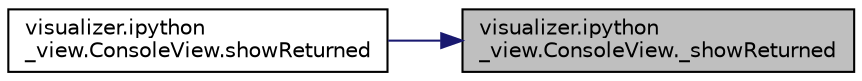 digraph "visualizer.ipython_view.ConsoleView._showReturned"
{
 // LATEX_PDF_SIZE
  edge [fontname="Helvetica",fontsize="10",labelfontname="Helvetica",labelfontsize="10"];
  node [fontname="Helvetica",fontsize="10",shape=record];
  rankdir="RL";
  Node1 [label="visualizer.ipython\l_view.ConsoleView._showReturned",height=0.2,width=0.4,color="black", fillcolor="grey75", style="filled", fontcolor="black",tooltip="Show returned text from last command and print new prompt."];
  Node1 -> Node2 [dir="back",color="midnightblue",fontsize="10",style="solid",fontname="Helvetica"];
  Node2 [label="visualizer.ipython\l_view.ConsoleView.showReturned",height=0.2,width=0.4,color="black", fillcolor="white", style="filled",URL="$classvisualizer_1_1ipython__view_1_1_console_view.html#af9d7e1de7e8e53a6c91862fca21747e4",tooltip="Show returned text from last command and print new prompt."];
}
